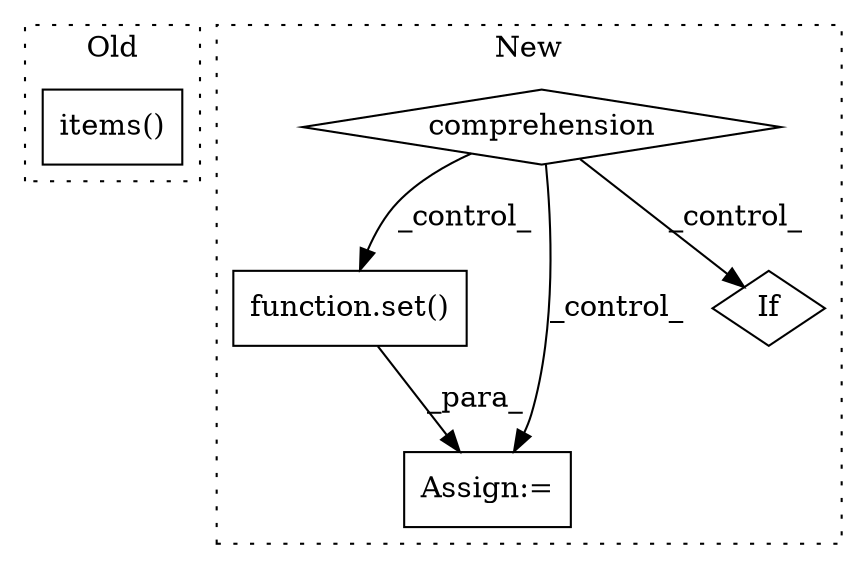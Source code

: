 digraph G {
subgraph cluster0 {
1 [label="items()" a="75" s="5008" l="23" shape="box"];
label = "Old";
style="dotted";
}
subgraph cluster1 {
2 [label="function.set()" a="75" s="4096,4121" l="4,1" shape="box"];
3 [label="Assign:=" a="68" s="4088" l="3" shape="box"];
4 [label="If" a="96" s="4045" l="20" shape="diamond"];
5 [label="comprehension" a="45" s="3985" l="3" shape="diamond"];
label = "New";
style="dotted";
}
2 -> 3 [label="_para_"];
5 -> 3 [label="_control_"];
5 -> 2 [label="_control_"];
5 -> 4 [label="_control_"];
}
